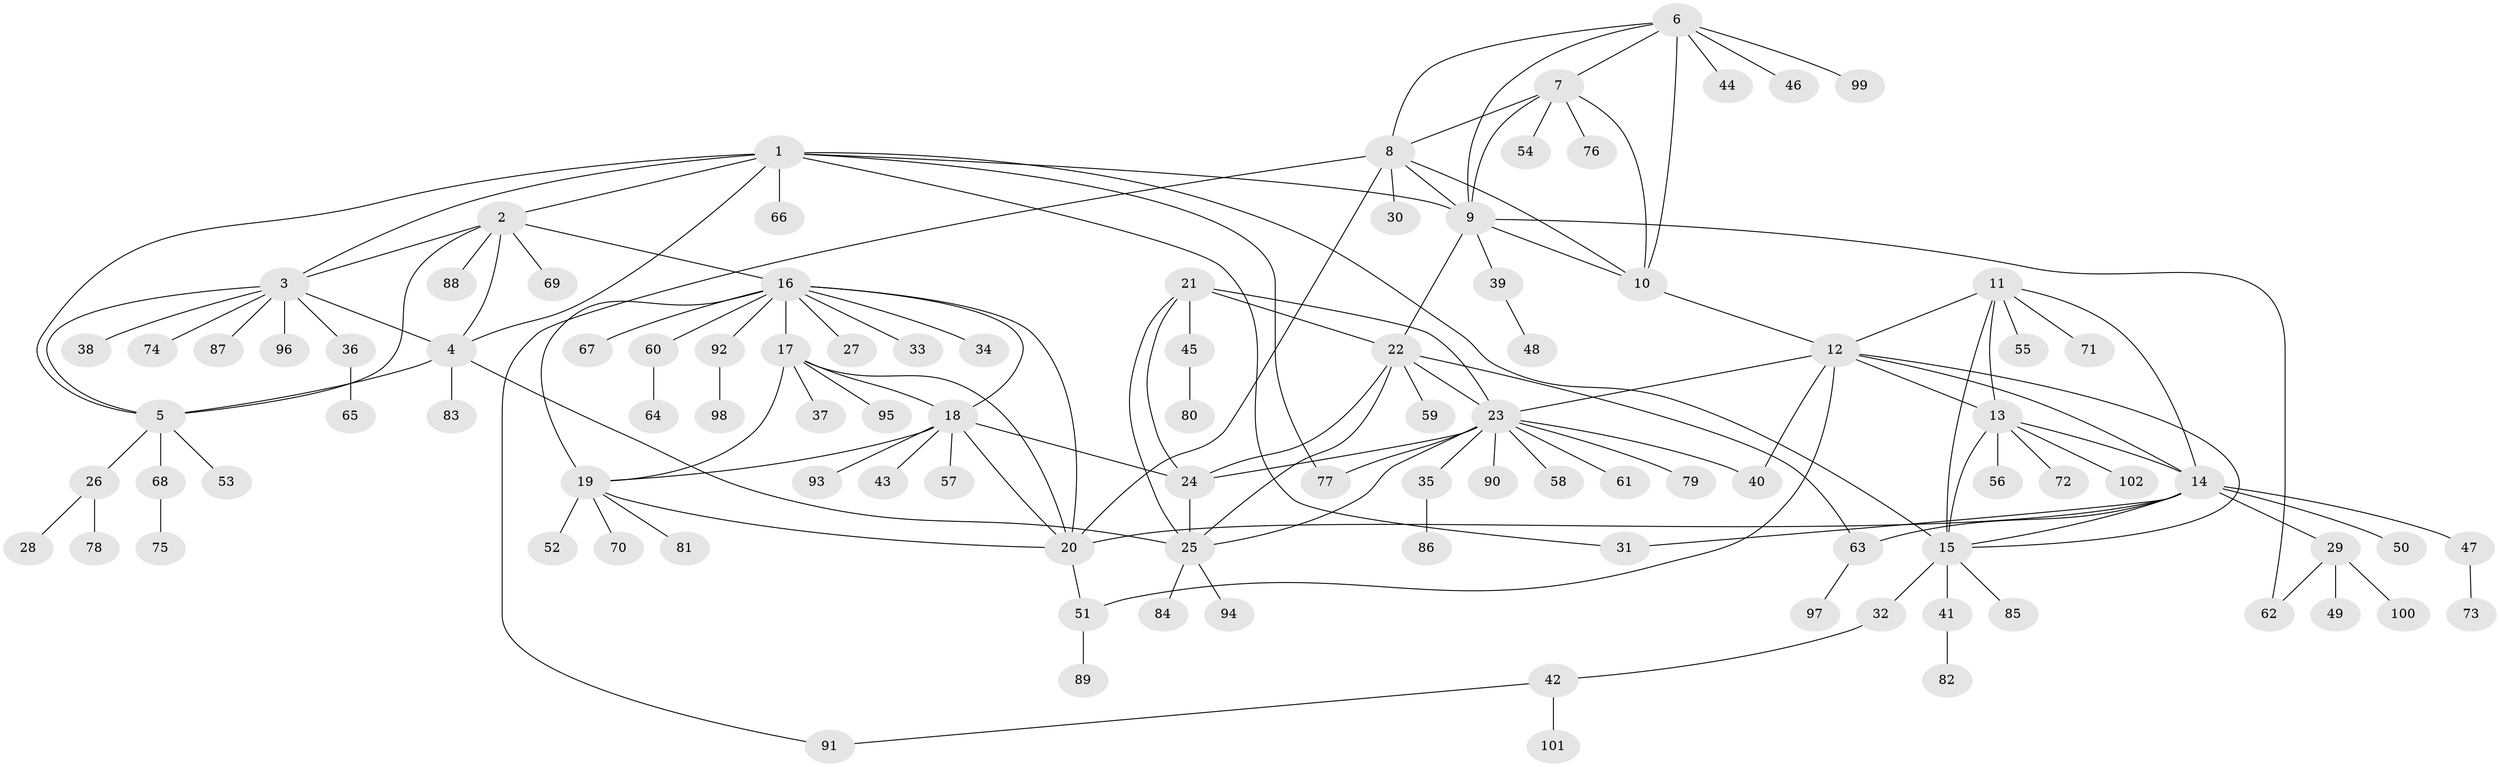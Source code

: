 // coarse degree distribution, {9: 0.0379746835443038, 16: 0.012658227848101266, 6: 0.05063291139240506, 8: 0.012658227848101266, 7: 0.05063291139240506, 4: 0.0379746835443038, 11: 0.012658227848101266, 5: 0.02531645569620253, 10: 0.012658227848101266, 1: 0.6455696202531646, 2: 0.08860759493670886, 3: 0.012658227848101266}
// Generated by graph-tools (version 1.1) at 2025/52/02/27/25 19:52:14]
// undirected, 102 vertices, 144 edges
graph export_dot {
graph [start="1"]
  node [color=gray90,style=filled];
  1;
  2;
  3;
  4;
  5;
  6;
  7;
  8;
  9;
  10;
  11;
  12;
  13;
  14;
  15;
  16;
  17;
  18;
  19;
  20;
  21;
  22;
  23;
  24;
  25;
  26;
  27;
  28;
  29;
  30;
  31;
  32;
  33;
  34;
  35;
  36;
  37;
  38;
  39;
  40;
  41;
  42;
  43;
  44;
  45;
  46;
  47;
  48;
  49;
  50;
  51;
  52;
  53;
  54;
  55;
  56;
  57;
  58;
  59;
  60;
  61;
  62;
  63;
  64;
  65;
  66;
  67;
  68;
  69;
  70;
  71;
  72;
  73;
  74;
  75;
  76;
  77;
  78;
  79;
  80;
  81;
  82;
  83;
  84;
  85;
  86;
  87;
  88;
  89;
  90;
  91;
  92;
  93;
  94;
  95;
  96;
  97;
  98;
  99;
  100;
  101;
  102;
  1 -- 2;
  1 -- 3;
  1 -- 4;
  1 -- 5;
  1 -- 9;
  1 -- 15;
  1 -- 31;
  1 -- 66;
  1 -- 77;
  2 -- 3;
  2 -- 4;
  2 -- 5;
  2 -- 16;
  2 -- 69;
  2 -- 88;
  3 -- 4;
  3 -- 5;
  3 -- 36;
  3 -- 38;
  3 -- 74;
  3 -- 87;
  3 -- 96;
  4 -- 5;
  4 -- 25;
  4 -- 83;
  5 -- 26;
  5 -- 53;
  5 -- 68;
  6 -- 7;
  6 -- 8;
  6 -- 9;
  6 -- 10;
  6 -- 44;
  6 -- 46;
  6 -- 99;
  7 -- 8;
  7 -- 9;
  7 -- 10;
  7 -- 54;
  7 -- 76;
  8 -- 9;
  8 -- 10;
  8 -- 20;
  8 -- 30;
  8 -- 91;
  9 -- 10;
  9 -- 22;
  9 -- 39;
  9 -- 62;
  10 -- 12;
  11 -- 12;
  11 -- 13;
  11 -- 14;
  11 -- 15;
  11 -- 55;
  11 -- 71;
  12 -- 13;
  12 -- 14;
  12 -- 15;
  12 -- 23;
  12 -- 40;
  12 -- 51;
  13 -- 14;
  13 -- 15;
  13 -- 56;
  13 -- 72;
  13 -- 102;
  14 -- 15;
  14 -- 20;
  14 -- 29;
  14 -- 31;
  14 -- 47;
  14 -- 50;
  14 -- 63;
  15 -- 32;
  15 -- 41;
  15 -- 85;
  16 -- 17;
  16 -- 18;
  16 -- 19;
  16 -- 20;
  16 -- 27;
  16 -- 33;
  16 -- 34;
  16 -- 60;
  16 -- 67;
  16 -- 92;
  17 -- 18;
  17 -- 19;
  17 -- 20;
  17 -- 37;
  17 -- 95;
  18 -- 19;
  18 -- 20;
  18 -- 24;
  18 -- 43;
  18 -- 57;
  18 -- 93;
  19 -- 20;
  19 -- 52;
  19 -- 70;
  19 -- 81;
  20 -- 51;
  21 -- 22;
  21 -- 23;
  21 -- 24;
  21 -- 25;
  21 -- 45;
  22 -- 23;
  22 -- 24;
  22 -- 25;
  22 -- 59;
  22 -- 63;
  23 -- 24;
  23 -- 25;
  23 -- 35;
  23 -- 40;
  23 -- 58;
  23 -- 61;
  23 -- 77;
  23 -- 79;
  23 -- 90;
  24 -- 25;
  25 -- 84;
  25 -- 94;
  26 -- 28;
  26 -- 78;
  29 -- 49;
  29 -- 62;
  29 -- 100;
  32 -- 42;
  35 -- 86;
  36 -- 65;
  39 -- 48;
  41 -- 82;
  42 -- 91;
  42 -- 101;
  45 -- 80;
  47 -- 73;
  51 -- 89;
  60 -- 64;
  63 -- 97;
  68 -- 75;
  92 -- 98;
}
